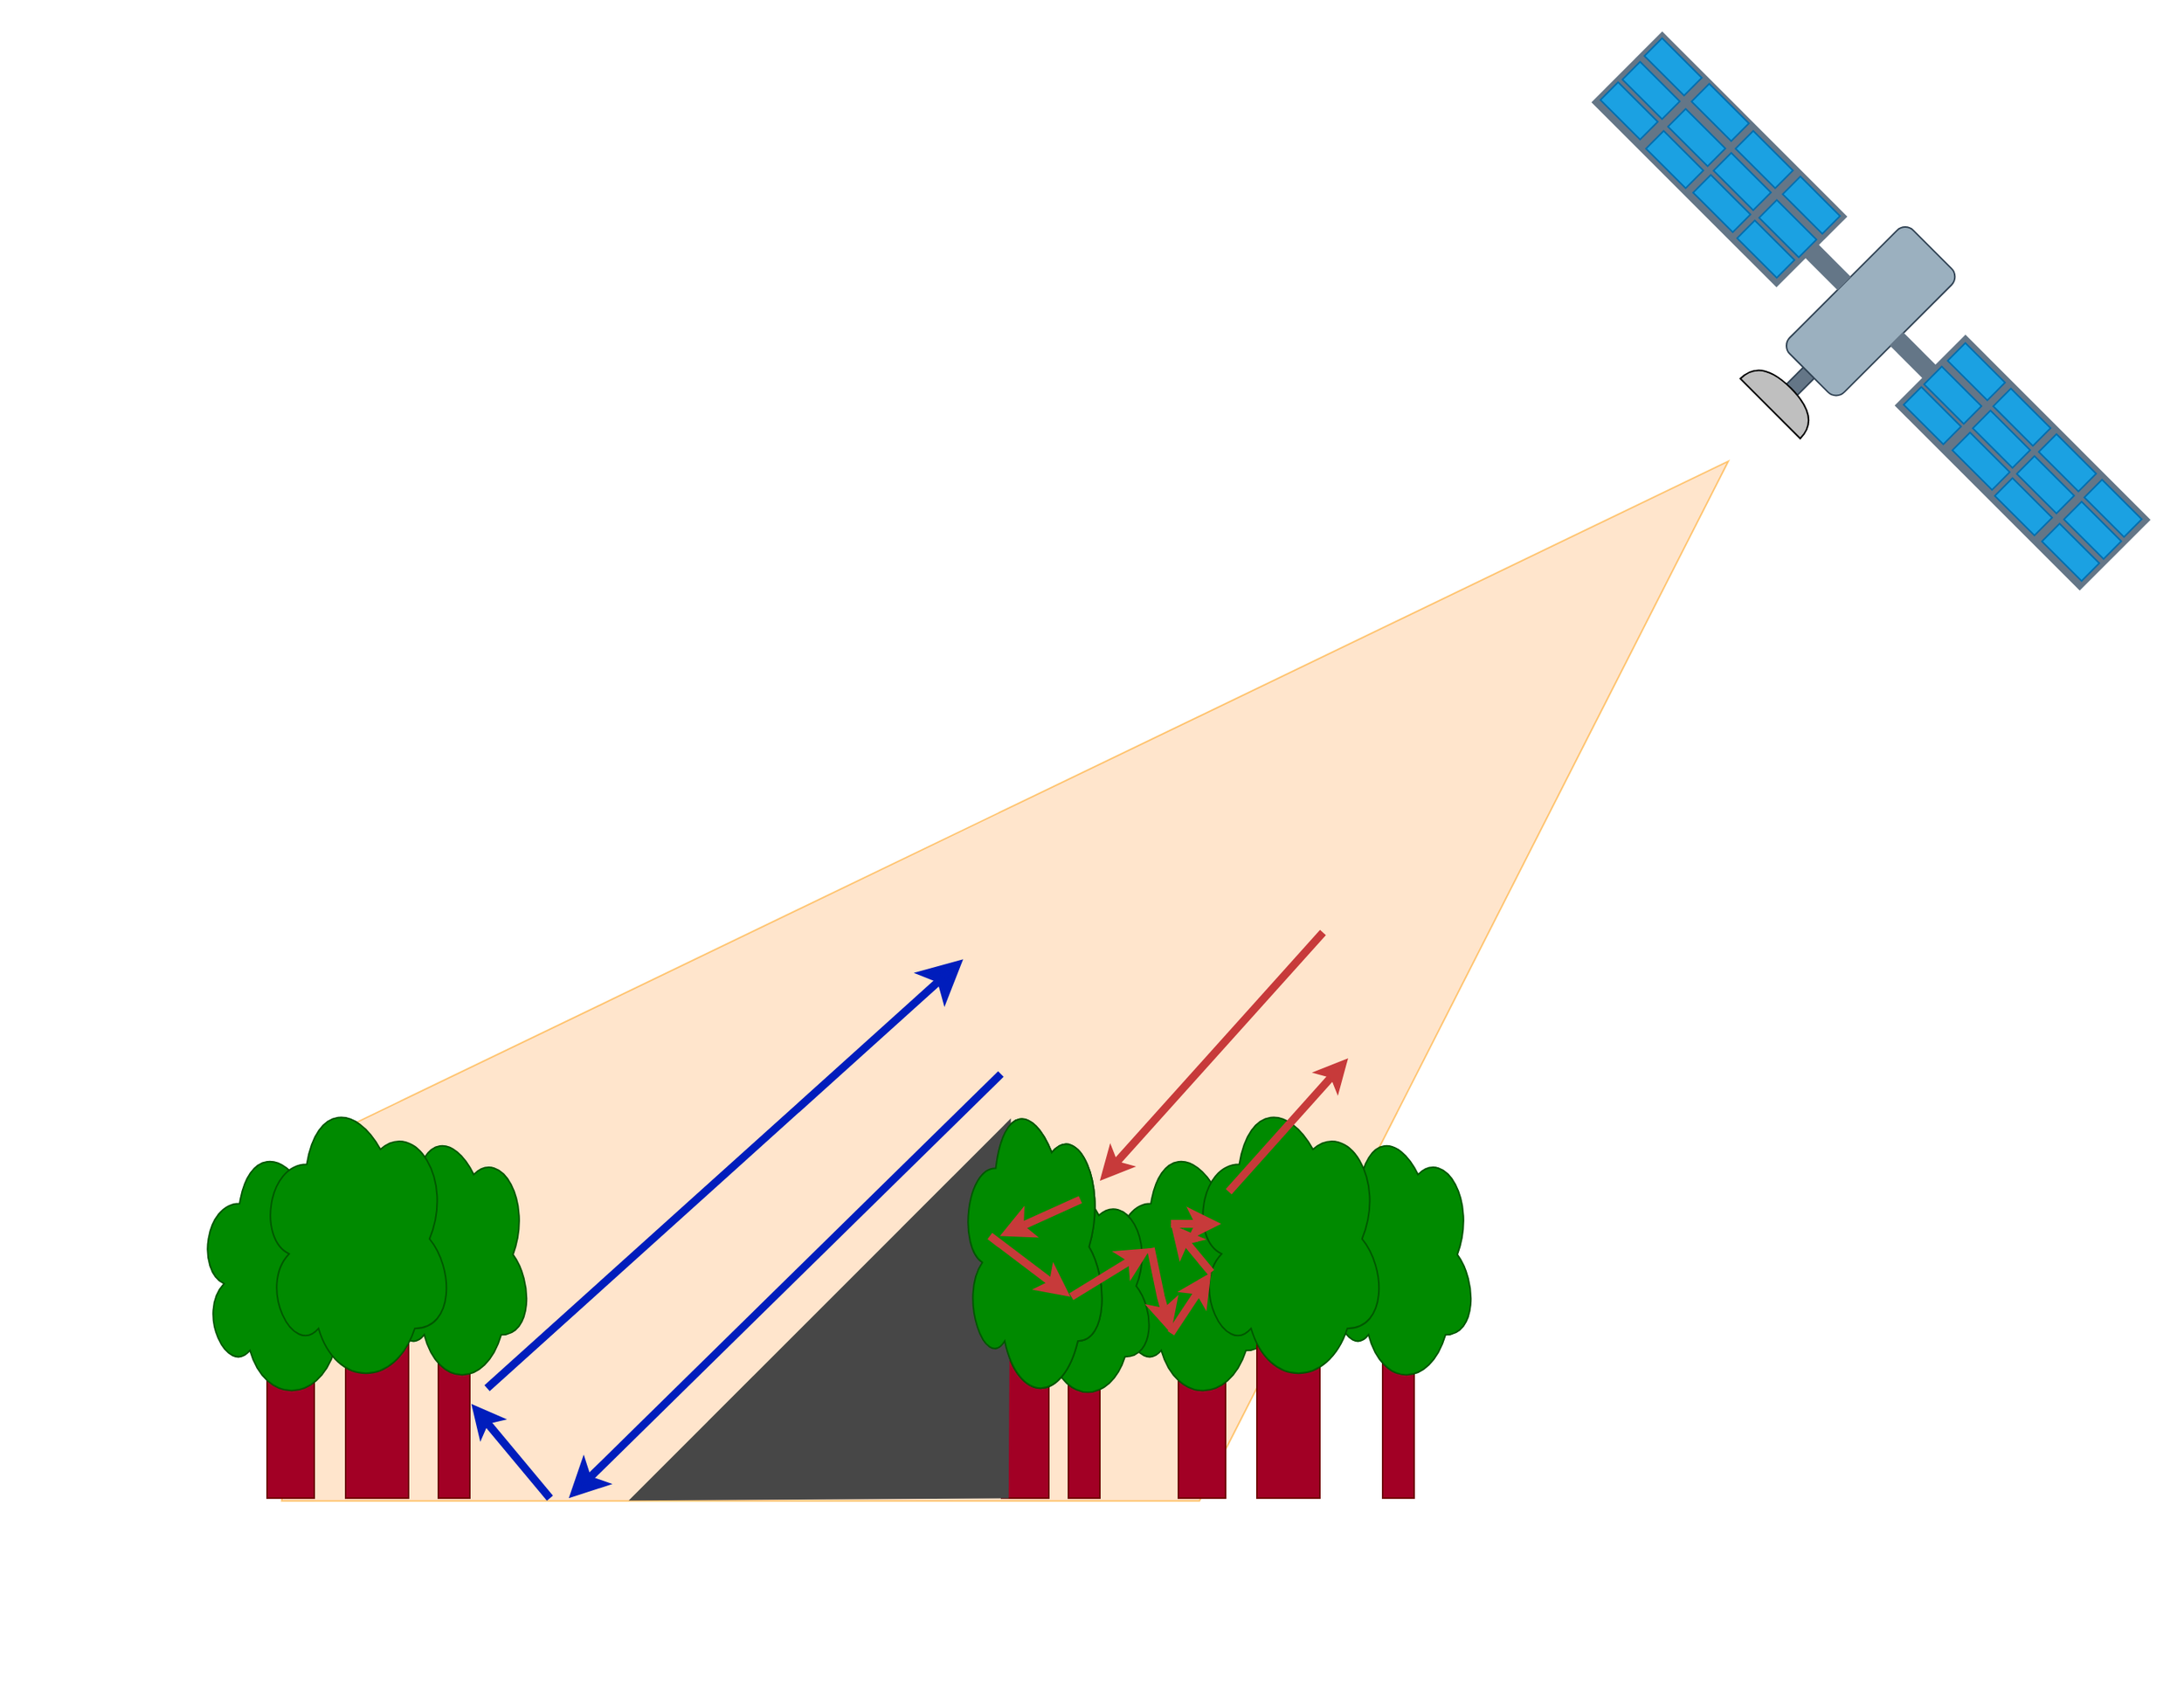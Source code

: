 <mxfile version="24.7.6">
  <diagram name="Page-1" id="fNEqPgDqdDLHvhoxXSya">
    <mxGraphModel dx="2625" dy="2474" grid="1" gridSize="10" guides="1" tooltips="1" connect="1" arrows="1" fold="1" page="1" pageScale="1" pageWidth="827" pageHeight="1169" math="0" shadow="0">
      <root>
        <mxCell id="0" />
        <mxCell id="1" parent="0" />
        <mxCell id="JXGrLETX5miyI5iRsb9m-273" value="" style="group" vertex="1" connectable="0" parent="1">
          <mxGeometry x="130" y="-1099.997" width="1388.597" height="1072.257" as="geometry" />
        </mxCell>
        <mxCell id="JXGrLETX5miyI5iRsb9m-214" value="" style="group;movable=1;resizable=1;rotatable=1;deletable=1;editable=1;locked=0;connectable=1;" vertex="1" connectable="0" parent="JXGrLETX5miyI5iRsb9m-273">
          <mxGeometry x="600" y="693.597" width="641.84" height="378.66" as="geometry" />
        </mxCell>
        <mxCell id="JXGrLETX5miyI5iRsb9m-271" value="" style="shape=mxgraph.basic.polygon;polyCoords=[[0.07,0.94],[0.1,0.61],[1,0],[0.66,0.94]];strokeColor=#FF9900;fillColor=#FFCC99;html=1;opacity=50;" vertex="1" parent="JXGrLETX5miyI5iRsb9m-214">
          <mxGeometry x="-490.002" y="-399.997" width="990" height="704.01" as="geometry" />
        </mxCell>
        <mxCell id="JXGrLETX5miyI5iRsb9m-12" value="" style="rounded=0;whiteSpace=wrap;html=1;rotation=90;fillColor=#a20025;fontColor=#ffffff;strokeColor=#6F0000;" vertex="1" parent="JXGrLETX5miyI5iRsb9m-214">
          <mxGeometry x="105" y="185" width="120" height="30" as="geometry" />
        </mxCell>
        <mxCell id="JXGrLETX5miyI5iRsb9m-13" value="" style="ellipse;shape=cloud;whiteSpace=wrap;html=1;fillColor=#008a00;fontColor=#ffffff;strokeColor=#005700;" vertex="1" parent="JXGrLETX5miyI5iRsb9m-214">
          <mxGeometry x="105" y="30" width="110" height="170" as="geometry" />
        </mxCell>
        <mxCell id="JXGrLETX5miyI5iRsb9m-14" value="" style="rounded=0;whiteSpace=wrap;html=1;rotation=90;fillColor=#a20025;fontColor=#ffffff;strokeColor=#6F0000;" vertex="1" parent="JXGrLETX5miyI5iRsb9m-214">
          <mxGeometry x="160" y="180" width="120" height="40" as="geometry" />
        </mxCell>
        <mxCell id="JXGrLETX5miyI5iRsb9m-15" value="" style="rounded=0;whiteSpace=wrap;html=1;rotation=90;fillColor=#a20025;fontColor=#ffffff;strokeColor=#6F0000;" vertex="1" parent="JXGrLETX5miyI5iRsb9m-214">
          <mxGeometry x="230" y="190" width="120" height="20" as="geometry" />
        </mxCell>
        <mxCell id="JXGrLETX5miyI5iRsb9m-16" value="" style="ellipse;shape=cloud;whiteSpace=wrap;html=1;fillColor=#008a00;fontColor=#ffffff;strokeColor=#005700;" vertex="1" parent="JXGrLETX5miyI5iRsb9m-214">
          <mxGeometry x="240" y="20" width="100" height="170" as="geometry" />
        </mxCell>
        <mxCell id="JXGrLETX5miyI5iRsb9m-17" value="" style="ellipse;shape=cloud;whiteSpace=wrap;html=1;fillColor=#008a00;fontColor=#ffffff;strokeColor=#005700;" vertex="1" parent="JXGrLETX5miyI5iRsb9m-214">
          <mxGeometry x="157.5" width="125" height="190" as="geometry" />
        </mxCell>
        <mxCell id="JXGrLETX5miyI5iRsb9m-18" value="" style="rounded=0;whiteSpace=wrap;html=1;rotation=90;fillColor=#a20025;fontColor=#ffffff;strokeColor=#6F0000;" vertex="1" parent="JXGrLETX5miyI5iRsb9m-214">
          <mxGeometry x="30" y="190" width="120" height="20" as="geometry" />
        </mxCell>
        <mxCell id="JXGrLETX5miyI5iRsb9m-19" value="" style="rounded=0;whiteSpace=wrap;html=1;rotation=90;fillColor=#a20025;fontColor=#ffffff;strokeColor=#6F0000;" vertex="1" parent="JXGrLETX5miyI5iRsb9m-214">
          <mxGeometry x="-7.5" y="185" width="120" height="30" as="geometry" />
        </mxCell>
        <mxCell id="JXGrLETX5miyI5iRsb9m-21" value="" style="ellipse;shape=cloud;whiteSpace=wrap;html=1;fillColor=#008a00;fontColor=#ffffff;strokeColor=#005700;" vertex="1" parent="JXGrLETX5miyI5iRsb9m-214">
          <mxGeometry x="40" y="50" width="95" height="150" as="geometry" />
        </mxCell>
        <mxCell id="JXGrLETX5miyI5iRsb9m-223" value="" style="endArrow=classic;html=1;rounded=0;strokeWidth=5;fillColor=#d80073;strokeColor=#C73A3A;" edge="1" parent="JXGrLETX5miyI5iRsb9m-214">
          <mxGeometry width="50" height="50" relative="1" as="geometry">
            <mxPoint x="182" y="65" as="sourcePoint" />
            <mxPoint x="258" y="-20" as="targetPoint" />
          </mxGeometry>
        </mxCell>
        <mxCell id="JXGrLETX5miyI5iRsb9m-20" value="" style="ellipse;shape=cloud;whiteSpace=wrap;html=1;fillColor=#008a00;fontColor=#ffffff;strokeColor=#005700;" vertex="1" parent="JXGrLETX5miyI5iRsb9m-214">
          <mxGeometry x="10" width="95" height="200" as="geometry" />
        </mxCell>
        <mxCell id="JXGrLETX5miyI5iRsb9m-242" value="" style="triangle;whiteSpace=wrap;html=1;rotation=45;strokeColor=none;fillColor=#474747;" vertex="1" parent="JXGrLETX5miyI5iRsb9m-214">
          <mxGeometry x="-103.16" y="28.02" width="170" height="343.96" as="geometry" />
        </mxCell>
        <mxCell id="JXGrLETX5miyI5iRsb9m-272" value="" style="ellipse;shape=cloud;whiteSpace=wrap;html=1;fillColor=#008a00;fontColor=#ffffff;strokeColor=#005700;" vertex="1" parent="JXGrLETX5miyI5iRsb9m-214">
          <mxGeometry x="10" width="95" height="200" as="geometry" />
        </mxCell>
        <mxCell id="JXGrLETX5miyI5iRsb9m-128" value="" style="group;rotation=45;" vertex="1" connectable="0" parent="JXGrLETX5miyI5iRsb9m-273">
          <mxGeometry x="960" y="133.597" width="440" height="150" as="geometry" />
        </mxCell>
        <mxCell id="JXGrLETX5miyI5iRsb9m-129" value="" style="rounded=0;whiteSpace=wrap;html=1;rotation=135;fillColor=#647687;fontColor=#ffffff;strokeColor=#314354;container=0;" vertex="1" parent="JXGrLETX5miyI5iRsb9m-128">
          <mxGeometry x="175" y="102" width="26.018" height="9.804" as="geometry" />
        </mxCell>
        <mxCell id="JXGrLETX5miyI5iRsb9m-130" value="" style="rounded=1;whiteSpace=wrap;html=1;rotation=135;fillColor=#9BB0BF;strokeColor=#314354;fontColor=#ffffff;container=0;" vertex="1" parent="JXGrLETX5miyI5iRsb9m-128">
          <mxGeometry x="175" y="40" width="111.168" height="49.021" as="geometry" />
        </mxCell>
        <mxCell id="JXGrLETX5miyI5iRsb9m-131" value="" style="shape=or;whiteSpace=wrap;html=1;rotation=-45;fillColor=#BFBFBF;container=0;" vertex="1" parent="JXGrLETX5miyI5iRsb9m-128">
          <mxGeometry x="164" y="93" width="18.449" height="53.923" as="geometry" />
        </mxCell>
        <mxCell id="JXGrLETX5miyI5iRsb9m-132" value="" style="rounded=0;whiteSpace=wrap;html=1;fillColor=#647687;fontColor=#ffffff;strokeColor=none;container=0;rotation=45;" vertex="1" parent="JXGrLETX5miyI5iRsb9m-128">
          <mxGeometry x="51" y="-64" width="166.573" height="63.728" as="geometry" />
        </mxCell>
        <mxCell id="JXGrLETX5miyI5iRsb9m-133" value="" style="rounded=0;whiteSpace=wrap;html=1;fillColor=#1ba1e2;fontColor=#ffffff;strokeColor=#006EAF;container=0;rotation=45;" vertex="1" parent="JXGrLETX5miyI5iRsb9m-128">
          <mxGeometry x="87" y="-99" width="35.694" height="15.932" as="geometry" />
        </mxCell>
        <mxCell id="JXGrLETX5miyI5iRsb9m-134" value="" style="rounded=0;whiteSpace=wrap;html=1;fillColor=#1ba1e2;fontColor=#ffffff;strokeColor=#006EAF;container=0;rotation=45;" vertex="1" parent="JXGrLETX5miyI5iRsb9m-128">
          <mxGeometry x="73" y="-84" width="35.694" height="15.932" as="geometry" />
        </mxCell>
        <mxCell id="JXGrLETX5miyI5iRsb9m-135" value="" style="rounded=0;whiteSpace=wrap;html=1;fillColor=#1ba1e2;fontColor=#ffffff;strokeColor=#006EAF;container=0;rotation=45;" vertex="1" parent="JXGrLETX5miyI5iRsb9m-128">
          <mxGeometry x="59" y="-71" width="35.694" height="15.932" as="geometry" />
        </mxCell>
        <mxCell id="JXGrLETX5miyI5iRsb9m-136" value="" style="rounded=0;whiteSpace=wrap;html=1;fillColor=#1ba1e2;fontColor=#ffffff;strokeColor=#006EAF;container=0;rotation=45;" vertex="1" parent="JXGrLETX5miyI5iRsb9m-128">
          <mxGeometry x="117" y="-70" width="35.694" height="15.932" as="geometry" />
        </mxCell>
        <mxCell id="JXGrLETX5miyI5iRsb9m-137" value="" style="rounded=0;whiteSpace=wrap;html=1;fillColor=#1ba1e2;fontColor=#ffffff;strokeColor=#006EAF;container=0;rotation=45;" vertex="1" parent="JXGrLETX5miyI5iRsb9m-128">
          <mxGeometry x="102" y="-54" width="35.694" height="15.932" as="geometry" />
        </mxCell>
        <mxCell id="JXGrLETX5miyI5iRsb9m-138" value="" style="rounded=0;whiteSpace=wrap;html=1;fillColor=#1ba1e2;fontColor=#ffffff;strokeColor=#006EAF;container=0;rotation=45;" vertex="1" parent="JXGrLETX5miyI5iRsb9m-128">
          <mxGeometry x="88" y="-40" width="35.694" height="15.932" as="geometry" />
        </mxCell>
        <mxCell id="JXGrLETX5miyI5iRsb9m-139" value="" style="rounded=0;whiteSpace=wrap;html=1;fillColor=#1ba1e2;fontColor=#ffffff;strokeColor=#006EAF;container=0;rotation=45;" vertex="1" parent="JXGrLETX5miyI5iRsb9m-128">
          <mxGeometry x="145" y="-40" width="35.694" height="15.932" as="geometry" />
        </mxCell>
        <mxCell id="JXGrLETX5miyI5iRsb9m-140" value="" style="rounded=0;whiteSpace=wrap;html=1;fillColor=#1ba1e2;fontColor=#ffffff;strokeColor=#006EAF;container=0;rotation=45;" vertex="1" parent="JXGrLETX5miyI5iRsb9m-128">
          <mxGeometry x="131" y="-26" width="35.694" height="15.932" as="geometry" />
        </mxCell>
        <mxCell id="JXGrLETX5miyI5iRsb9m-141" value="" style="rounded=0;whiteSpace=wrap;html=1;fillColor=#1ba1e2;fontColor=#ffffff;strokeColor=#006EAF;container=0;rotation=45;" vertex="1" parent="JXGrLETX5miyI5iRsb9m-128">
          <mxGeometry x="118" y="-12" width="35.694" height="15.932" as="geometry" />
        </mxCell>
        <mxCell id="JXGrLETX5miyI5iRsb9m-142" value="" style="rounded=0;whiteSpace=wrap;html=1;fillColor=#1ba1e2;fontColor=#ffffff;strokeColor=#006EAF;container=0;rotation=45;" vertex="1" parent="JXGrLETX5miyI5iRsb9m-128">
          <mxGeometry x="175" y="-11" width="35.694" height="15.932" as="geometry" />
        </mxCell>
        <mxCell id="JXGrLETX5miyI5iRsb9m-143" value="" style="rounded=0;whiteSpace=wrap;html=1;fillColor=#647687;fontColor=#ffffff;strokeColor=none;container=0;rotation=45;" vertex="1" parent="JXGrLETX5miyI5iRsb9m-128">
          <mxGeometry x="185" y="29" width="33.711" height="11.949" as="geometry" />
        </mxCell>
        <mxCell id="JXGrLETX5miyI5iRsb9m-144" value="" style="rounded=0;whiteSpace=wrap;html=1;fillColor=#1ba1e2;fontColor=#ffffff;strokeColor=#006EAF;container=0;rotation=45;" vertex="1" parent="JXGrLETX5miyI5iRsb9m-128">
          <mxGeometry x="160" y="4" width="35.694" height="15.932" as="geometry" />
        </mxCell>
        <mxCell id="JXGrLETX5miyI5iRsb9m-145" value="" style="rounded=0;whiteSpace=wrap;html=1;fillColor=#1ba1e2;fontColor=#ffffff;strokeColor=#006EAF;container=0;rotation=45;" vertex="1" parent="JXGrLETX5miyI5iRsb9m-128">
          <mxGeometry x="146" y="17" width="35.694" height="15.932" as="geometry" />
        </mxCell>
        <mxCell id="JXGrLETX5miyI5iRsb9m-146" value="" style="rounded=0;whiteSpace=wrap;html=1;fillColor=#647687;fontColor=#ffffff;strokeColor=none;rotation=-135;container=0;" vertex="1" parent="JXGrLETX5miyI5iRsb9m-128">
          <mxGeometry x="244" y="129" width="166.573" height="63.728" as="geometry" />
        </mxCell>
        <mxCell id="JXGrLETX5miyI5iRsb9m-147" value="" style="rounded=0;whiteSpace=wrap;html=1;fillColor=#1ba1e2;fontColor=#ffffff;strokeColor=#006EAF;rotation=-135;container=0;" vertex="1" parent="JXGrLETX5miyI5iRsb9m-128">
          <mxGeometry x="340" y="210" width="35.694" height="15.932" as="geometry" />
        </mxCell>
        <mxCell id="JXGrLETX5miyI5iRsb9m-148" value="" style="rounded=0;whiteSpace=wrap;html=1;fillColor=#1ba1e2;fontColor=#ffffff;strokeColor=#006EAF;rotation=-135;container=0;" vertex="1" parent="JXGrLETX5miyI5iRsb9m-128">
          <mxGeometry x="354" y="196" width="35.694" height="15.932" as="geometry" />
        </mxCell>
        <mxCell id="JXGrLETX5miyI5iRsb9m-149" value="" style="rounded=0;whiteSpace=wrap;html=1;fillColor=#1ba1e2;fontColor=#ffffff;strokeColor=#006EAF;rotation=-135;container=0;" vertex="1" parent="JXGrLETX5miyI5iRsb9m-128">
          <mxGeometry x="367" y="182" width="35.694" height="15.932" as="geometry" />
        </mxCell>
        <mxCell id="JXGrLETX5miyI5iRsb9m-150" value="" style="rounded=0;whiteSpace=wrap;html=1;fillColor=#1ba1e2;fontColor=#ffffff;strokeColor=#006EAF;rotation=-135;container=0;" vertex="1" parent="JXGrLETX5miyI5iRsb9m-128">
          <mxGeometry x="310" y="181" width="35.694" height="15.932" as="geometry" />
        </mxCell>
        <mxCell id="JXGrLETX5miyI5iRsb9m-151" value="" style="rounded=0;whiteSpace=wrap;html=1;fillColor=#1ba1e2;fontColor=#ffffff;strokeColor=#006EAF;rotation=-135;container=0;" vertex="1" parent="JXGrLETX5miyI5iRsb9m-128">
          <mxGeometry x="324" y="167" width="35.694" height="15.932" as="geometry" />
        </mxCell>
        <mxCell id="JXGrLETX5miyI5iRsb9m-152" value="" style="rounded=0;whiteSpace=wrap;html=1;fillColor=#1ba1e2;fontColor=#ffffff;strokeColor=#006EAF;rotation=-135;container=0;" vertex="1" parent="JXGrLETX5miyI5iRsb9m-128">
          <mxGeometry x="338" y="153" width="35.694" height="15.932" as="geometry" />
        </mxCell>
        <mxCell id="JXGrLETX5miyI5iRsb9m-153" value="" style="rounded=0;whiteSpace=wrap;html=1;fillColor=#1ba1e2;fontColor=#ffffff;strokeColor=#006EAF;rotation=-135;container=0;" vertex="1" parent="JXGrLETX5miyI5iRsb9m-128">
          <mxGeometry x="283" y="152" width="35.694" height="15.932" as="geometry" />
        </mxCell>
        <mxCell id="JXGrLETX5miyI5iRsb9m-154" value="" style="rounded=0;whiteSpace=wrap;html=1;fillColor=#1ba1e2;fontColor=#ffffff;strokeColor=#006EAF;rotation=-135;container=0;" vertex="1" parent="JXGrLETX5miyI5iRsb9m-128">
          <mxGeometry x="296" y="138" width="35.694" height="15.932" as="geometry" />
        </mxCell>
        <mxCell id="JXGrLETX5miyI5iRsb9m-155" value="" style="rounded=0;whiteSpace=wrap;html=1;fillColor=#1ba1e2;fontColor=#ffffff;strokeColor=#006EAF;rotation=-135;container=0;" vertex="1" parent="JXGrLETX5miyI5iRsb9m-128">
          <mxGeometry x="309" y="124" width="35.694" height="15.932" as="geometry" />
        </mxCell>
        <mxCell id="JXGrLETX5miyI5iRsb9m-156" value="" style="rounded=0;whiteSpace=wrap;html=1;fillColor=#1ba1e2;fontColor=#ffffff;strokeColor=#006EAF;rotation=-135;container=0;" vertex="1" parent="JXGrLETX5miyI5iRsb9m-128">
          <mxGeometry x="252" y="123" width="35.694" height="15.932" as="geometry" />
        </mxCell>
        <mxCell id="JXGrLETX5miyI5iRsb9m-157" value="" style="rounded=0;whiteSpace=wrap;html=1;fillColor=#647687;fontColor=#ffffff;strokeColor=none;rotation=-135;container=0;" vertex="1" parent="JXGrLETX5miyI5iRsb9m-128">
          <mxGeometry x="242" y="88" width="33.711" height="11.949" as="geometry" />
        </mxCell>
        <mxCell id="JXGrLETX5miyI5iRsb9m-158" value="" style="rounded=0;whiteSpace=wrap;html=1;fillColor=#1ba1e2;fontColor=#ffffff;strokeColor=#006EAF;rotation=-135;container=0;" vertex="1" parent="JXGrLETX5miyI5iRsb9m-128">
          <mxGeometry x="265" y="110" width="35.694" height="15.932" as="geometry" />
        </mxCell>
        <mxCell id="JXGrLETX5miyI5iRsb9m-159" value="" style="rounded=0;whiteSpace=wrap;html=1;fillColor=#1ba1e2;fontColor=#ffffff;strokeColor=#006EAF;rotation=-135;container=0;" vertex="1" parent="JXGrLETX5miyI5iRsb9m-128">
          <mxGeometry x="280" y="95" width="35.694" height="15.932" as="geometry" />
        </mxCell>
        <mxCell id="JXGrLETX5miyI5iRsb9m-215" value="" style="group;movable=1;resizable=1;rotatable=1;deletable=1;editable=1;locked=0;connectable=1;" vertex="1" connectable="0" parent="JXGrLETX5miyI5iRsb9m-273">
          <mxGeometry y="693.597" width="360" height="260" as="geometry" />
        </mxCell>
        <mxCell id="JXGrLETX5miyI5iRsb9m-1" value="" style="rounded=0;whiteSpace=wrap;html=1;rotation=90;fillColor=#a20025;fontColor=#ffffff;strokeColor=#6F0000;" vertex="1" parent="JXGrLETX5miyI5iRsb9m-215">
          <mxGeometry x="125" y="185" width="120" height="30" as="geometry" />
        </mxCell>
        <mxCell id="JXGrLETX5miyI5iRsb9m-3" value="" style="ellipse;shape=cloud;whiteSpace=wrap;html=1;fillColor=#008a00;fontColor=#ffffff;strokeColor=#005700;" vertex="1" parent="JXGrLETX5miyI5iRsb9m-215">
          <mxGeometry x="125" y="30" width="110" height="170" as="geometry" />
        </mxCell>
        <mxCell id="JXGrLETX5miyI5iRsb9m-4" value="" style="rounded=0;whiteSpace=wrap;html=1;rotation=90;fillColor=#a20025;fontColor=#ffffff;strokeColor=#6F0000;" vertex="1" parent="JXGrLETX5miyI5iRsb9m-215">
          <mxGeometry x="180" y="180" width="120" height="40" as="geometry" />
        </mxCell>
        <mxCell id="JXGrLETX5miyI5iRsb9m-6" value="" style="rounded=0;whiteSpace=wrap;html=1;rotation=90;fillColor=#a20025;fontColor=#ffffff;strokeColor=#6F0000;" vertex="1" parent="JXGrLETX5miyI5iRsb9m-215">
          <mxGeometry x="229" y="190" width="120" height="20" as="geometry" />
        </mxCell>
        <mxCell id="JXGrLETX5miyI5iRsb9m-7" value="" style="ellipse;shape=cloud;whiteSpace=wrap;html=1;fillColor=#008a00;fontColor=#ffffff;strokeColor=#005700;" vertex="1" parent="JXGrLETX5miyI5iRsb9m-215">
          <mxGeometry x="239" y="20" width="100" height="170" as="geometry" />
        </mxCell>
        <mxCell id="JXGrLETX5miyI5iRsb9m-5" value="" style="ellipse;shape=cloud;whiteSpace=wrap;html=1;fillColor=#008a00;fontColor=#ffffff;strokeColor=#005700;" vertex="1" parent="JXGrLETX5miyI5iRsb9m-215">
          <mxGeometry x="164" width="125" height="190" as="geometry" />
        </mxCell>
        <mxCell id="JXGrLETX5miyI5iRsb9m-226" value="" style="endArrow=classic;html=1;rounded=0;strokeWidth=5;fillColor=#0050ef;strokeColor=#001DBC;" edge="1" parent="JXGrLETX5miyI5iRsb9m-215">
          <mxGeometry width="50" height="50" relative="1" as="geometry">
            <mxPoint x="350" y="260" as="sourcePoint" />
            <mxPoint x="300" y="200" as="targetPoint" />
          </mxGeometry>
        </mxCell>
        <mxCell id="JXGrLETX5miyI5iRsb9m-227" value="" style="endArrow=classic;html=1;rounded=0;strokeWidth=5;fillColor=#0050ef;strokeColor=#001DBC;startSize=15;endSize=13;" edge="1" parent="JXGrLETX5miyI5iRsb9m-215">
          <mxGeometry width="50" height="50" relative="1" as="geometry">
            <mxPoint x="310" y="190" as="sourcePoint" />
            <mxPoint x="613" y="-83" as="targetPoint" />
          </mxGeometry>
        </mxCell>
        <mxCell id="JXGrLETX5miyI5iRsb9m-213" value="" style="endArrow=classic;html=1;rounded=0;strokeWidth=5;fillColor=#d80073;strokeColor=#C73A3A;" edge="1" parent="JXGrLETX5miyI5iRsb9m-273">
          <mxGeometry width="50" height="50" relative="1" as="geometry">
            <mxPoint x="842" y="593.597" as="sourcePoint" />
            <mxPoint x="700" y="751.587" as="targetPoint" />
          </mxGeometry>
        </mxCell>
        <mxCell id="JXGrLETX5miyI5iRsb9m-225" value="" style="endArrow=classic;html=1;rounded=0;strokeWidth=5;fillColor=#0050ef;strokeColor=#001DBC;entryX=0.128;entryY=0.008;entryDx=0;entryDy=0;entryPerimeter=0;sourcePerimeterSpacing=-2;targetPerimeterSpacing=4;endSize=10;" edge="1" parent="JXGrLETX5miyI5iRsb9m-273">
          <mxGeometry width="50" height="50" relative="1" as="geometry">
            <mxPoint x="637" y="683.597" as="sourcePoint" />
            <mxPoint x="362" y="953.597" as="targetPoint" />
          </mxGeometry>
        </mxCell>
        <mxCell id="JXGrLETX5miyI5iRsb9m-222" value="" style="group;" vertex="1" connectable="0" parent="JXGrLETX5miyI5iRsb9m-273">
          <mxGeometry x="630" y="763.597" width="147.23" height="85" as="geometry" />
        </mxCell>
        <mxCell id="JXGrLETX5miyI5iRsb9m-211" value="" style="endArrow=classic;html=1;rounded=0;strokeWidth=5;fillColor=#d80073;strokeColor=#C73A3A;" edge="1" parent="JXGrLETX5miyI5iRsb9m-222">
          <mxGeometry width="50" height="50" relative="1" as="geometry">
            <mxPoint x="102.421" y="30.909" as="sourcePoint" />
            <mxPoint x="115.223" y="85" as="targetPoint" />
            <Array as="points">
              <mxPoint x="108.822" y="61.818" />
            </Array>
          </mxGeometry>
        </mxCell>
        <mxCell id="JXGrLETX5miyI5iRsb9m-216" value="" style="endArrow=classic;html=1;rounded=0;strokeWidth=5;fillColor=#d80073;strokeColor=#C73A3A;" edge="1" parent="JXGrLETX5miyI5iRsb9m-222">
          <mxGeometry width="50" height="50" relative="1" as="geometry">
            <mxPoint x="51.851" y="61.818" as="sourcePoint" />
            <mxPoint x="102.421" y="30.909" as="targetPoint" />
            <Array as="points">
              <mxPoint x="89.618" y="38.636" />
            </Array>
          </mxGeometry>
        </mxCell>
        <mxCell id="JXGrLETX5miyI5iRsb9m-217" value="" style="endArrow=classic;html=1;rounded=0;strokeWidth=5;fillColor=#d80073;strokeColor=#C73A3A;" edge="1" parent="JXGrLETX5miyI5iRsb9m-222">
          <mxGeometry width="50" height="50" relative="1" as="geometry">
            <mxPoint y="23.182" as="sourcePoint" />
            <mxPoint x="51.21" y="61.818" as="targetPoint" />
            <Array as="points" />
          </mxGeometry>
        </mxCell>
        <mxCell id="JXGrLETX5miyI5iRsb9m-218" value="" style="endArrow=classic;html=1;rounded=0;strokeWidth=5;fillColor=#d80073;strokeColor=#C73A3A;" edge="1" parent="JXGrLETX5miyI5iRsb9m-222">
          <mxGeometry width="50" height="50" relative="1" as="geometry">
            <mxPoint x="57.612" as="sourcePoint" />
            <mxPoint x="6.401" y="23.182" as="targetPoint" />
            <Array as="points" />
          </mxGeometry>
        </mxCell>
        <mxCell id="JXGrLETX5miyI5iRsb9m-219" value="" style="endArrow=classic;html=1;rounded=0;strokeWidth=5;fillColor=#d80073;strokeColor=#C73A3A;" edge="1" parent="JXGrLETX5miyI5iRsb9m-222">
          <mxGeometry width="50" height="50" relative="1" as="geometry">
            <mxPoint x="115.223" y="85" as="sourcePoint" />
            <mxPoint x="140.829" y="46.364" as="targetPoint" />
            <Array as="points" />
          </mxGeometry>
        </mxCell>
        <mxCell id="JXGrLETX5miyI5iRsb9m-220" value="" style="endArrow=classic;html=1;rounded=0;strokeWidth=5;fillColor=#d80073;strokeColor=#C73A3A;" edge="1" parent="JXGrLETX5miyI5iRsb9m-222">
          <mxGeometry width="50" height="50" relative="1" as="geometry">
            <mxPoint x="140.829" y="46.364" as="sourcePoint" />
            <mxPoint x="115.223" y="15.455" as="targetPoint" />
            <Array as="points" />
          </mxGeometry>
        </mxCell>
        <mxCell id="JXGrLETX5miyI5iRsb9m-221" value="" style="endArrow=classic;html=1;rounded=0;strokeWidth=5;fillColor=#d80073;strokeColor=#C73A3A;" edge="1" parent="JXGrLETX5miyI5iRsb9m-222">
          <mxGeometry width="50" height="50" relative="1" as="geometry">
            <mxPoint x="115.223" y="15.455" as="sourcePoint" />
            <mxPoint x="147.23" y="15.455" as="targetPoint" />
            <Array as="points" />
          </mxGeometry>
        </mxCell>
      </root>
    </mxGraphModel>
  </diagram>
</mxfile>
